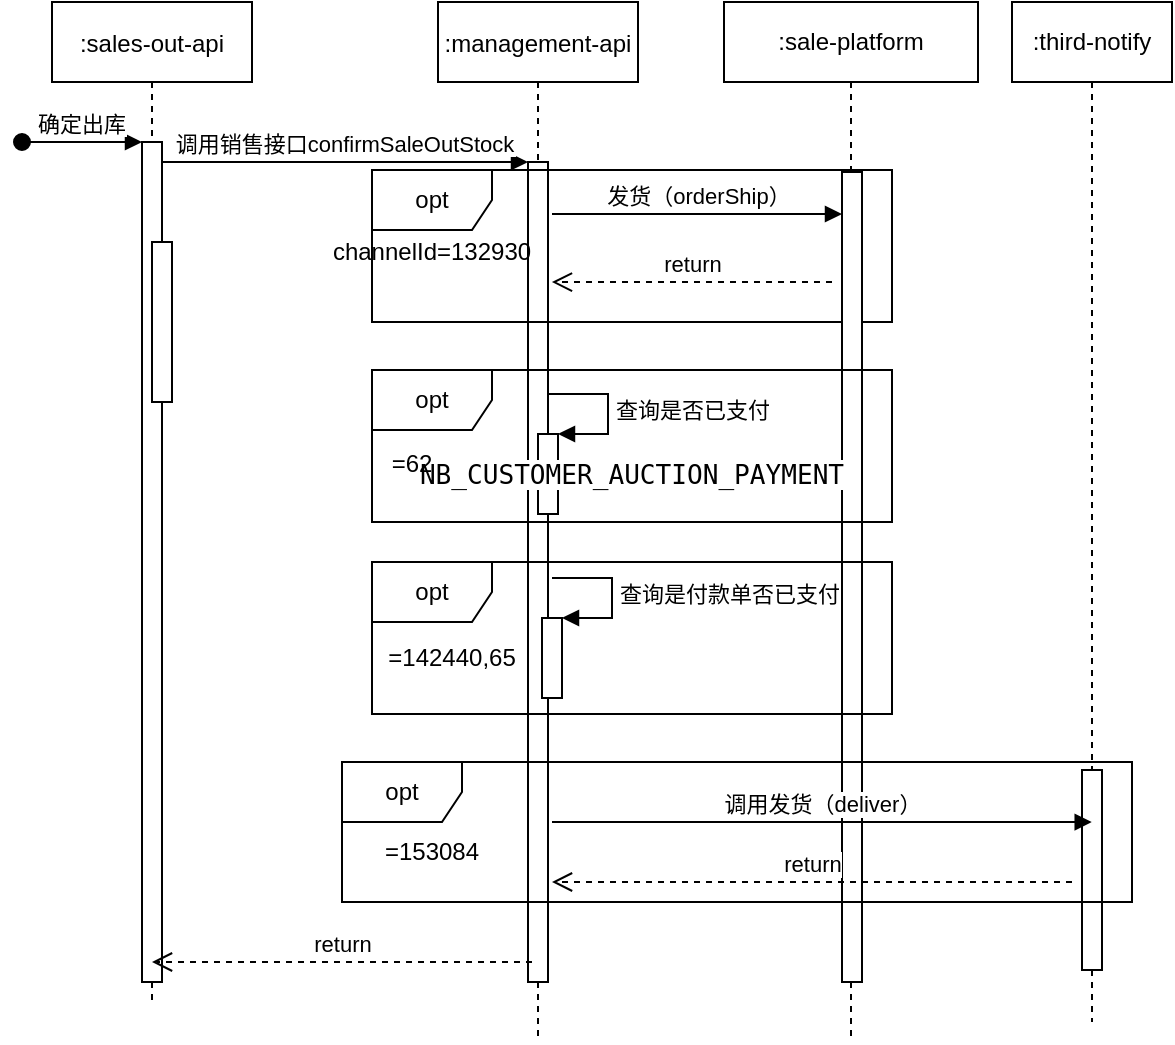 <mxfile version="20.8.14" type="github">
  <diagram id="kgpKYQtTHZ0yAKxKKP6v" name="Page-1">
    <mxGraphModel dx="1434" dy="764" grid="1" gridSize="10" guides="1" tooltips="1" connect="1" arrows="1" fold="1" page="1" pageScale="1" pageWidth="850" pageHeight="1100" math="0" shadow="0">
      <root>
        <mxCell id="0" />
        <mxCell id="1" parent="0" />
        <mxCell id="3nuBFxr9cyL0pnOWT2aG-1" value=":sales-out-api" style="shape=umlLifeline;perimeter=lifelinePerimeter;container=1;collapsible=0;recursiveResize=0;rounded=0;shadow=0;strokeWidth=1;" parent="1" vertex="1">
          <mxGeometry x="120" y="80" width="100" height="500" as="geometry" />
        </mxCell>
        <mxCell id="3nuBFxr9cyL0pnOWT2aG-2" value="" style="points=[];perimeter=orthogonalPerimeter;rounded=0;shadow=0;strokeWidth=1;" parent="3nuBFxr9cyL0pnOWT2aG-1" vertex="1">
          <mxGeometry x="45" y="70" width="10" height="420" as="geometry" />
        </mxCell>
        <mxCell id="3nuBFxr9cyL0pnOWT2aG-3" value="确定出库" style="verticalAlign=bottom;startArrow=oval;endArrow=block;startSize=8;shadow=0;strokeWidth=1;" parent="3nuBFxr9cyL0pnOWT2aG-1" target="3nuBFxr9cyL0pnOWT2aG-2" edge="1">
          <mxGeometry relative="1" as="geometry">
            <mxPoint x="-15" y="70" as="sourcePoint" />
          </mxGeometry>
        </mxCell>
        <mxCell id="3nuBFxr9cyL0pnOWT2aG-4" value="" style="points=[];perimeter=orthogonalPerimeter;rounded=0;shadow=0;strokeWidth=1;" parent="3nuBFxr9cyL0pnOWT2aG-1" vertex="1">
          <mxGeometry x="50" y="120" width="10" height="80" as="geometry" />
        </mxCell>
        <mxCell id="3nuBFxr9cyL0pnOWT2aG-5" value=":management-api" style="shape=umlLifeline;perimeter=lifelinePerimeter;container=1;collapsible=0;recursiveResize=0;rounded=0;shadow=0;strokeWidth=1;" parent="1" vertex="1">
          <mxGeometry x="313" y="80" width="100" height="520" as="geometry" />
        </mxCell>
        <mxCell id="3nuBFxr9cyL0pnOWT2aG-6" value="" style="points=[];perimeter=orthogonalPerimeter;rounded=0;shadow=0;strokeWidth=1;" parent="3nuBFxr9cyL0pnOWT2aG-5" vertex="1">
          <mxGeometry x="45" y="80" width="10" height="410" as="geometry" />
        </mxCell>
        <mxCell id="3nuBFxr9cyL0pnOWT2aG-8" value="调用销售接口confirmSaleOutStock" style="verticalAlign=bottom;endArrow=block;entryX=0;entryY=0;shadow=0;strokeWidth=1;" parent="1" source="3nuBFxr9cyL0pnOWT2aG-2" target="3nuBFxr9cyL0pnOWT2aG-6" edge="1">
          <mxGeometry relative="1" as="geometry">
            <mxPoint x="275" y="160" as="sourcePoint" />
            <mxPoint as="offset" />
          </mxGeometry>
        </mxCell>
        <mxCell id="QIZ9XhLgl4uB9v0lIU0x-1" value=":sale-platform" style="shape=umlLifeline;perimeter=lifelinePerimeter;whiteSpace=wrap;html=1;container=1;collapsible=0;recursiveResize=0;outlineConnect=0;" vertex="1" parent="1">
          <mxGeometry x="456" y="80" width="127" height="520" as="geometry" />
        </mxCell>
        <mxCell id="QIZ9XhLgl4uB9v0lIU0x-3" value="channelId=132930" style="text;html=1;strokeColor=none;fillColor=none;align=center;verticalAlign=middle;whiteSpace=wrap;rounded=0;" vertex="1" parent="1">
          <mxGeometry x="280" y="190" width="60" height="30" as="geometry" />
        </mxCell>
        <mxCell id="QIZ9XhLgl4uB9v0lIU0x-2" value="opt" style="shape=umlFrame;whiteSpace=wrap;html=1;" vertex="1" parent="1">
          <mxGeometry x="280" y="164" width="260" height="76" as="geometry" />
        </mxCell>
        <mxCell id="QIZ9XhLgl4uB9v0lIU0x-4" value="" style="html=1;points=[];perimeter=orthogonalPerimeter;" vertex="1" parent="1">
          <mxGeometry x="515" y="165" width="10" height="405" as="geometry" />
        </mxCell>
        <mxCell id="QIZ9XhLgl4uB9v0lIU0x-6" value="发货（orderShip）" style="html=1;verticalAlign=bottom;endArrow=block;rounded=0;" edge="1" parent="1" target="QIZ9XhLgl4uB9v0lIU0x-4">
          <mxGeometry width="80" relative="1" as="geometry">
            <mxPoint x="370" y="186" as="sourcePoint" />
            <mxPoint x="510" y="186" as="targetPoint" />
          </mxGeometry>
        </mxCell>
        <mxCell id="QIZ9XhLgl4uB9v0lIU0x-7" value="return" style="html=1;verticalAlign=bottom;endArrow=open;dashed=1;endSize=8;rounded=0;entryX=0.346;entryY=0.737;entryDx=0;entryDy=0;entryPerimeter=0;" edge="1" parent="1" target="QIZ9XhLgl4uB9v0lIU0x-2">
          <mxGeometry relative="1" as="geometry">
            <mxPoint x="510" y="220" as="sourcePoint" />
            <mxPoint x="430" y="220" as="targetPoint" />
          </mxGeometry>
        </mxCell>
        <mxCell id="QIZ9XhLgl4uB9v0lIU0x-8" value="opt" style="shape=umlFrame;whiteSpace=wrap;html=1;" vertex="1" parent="1">
          <mxGeometry x="280" y="264" width="260" height="76" as="geometry" />
        </mxCell>
        <mxCell id="QIZ9XhLgl4uB9v0lIU0x-9" value="" style="html=1;points=[];perimeter=orthogonalPerimeter;" vertex="1" parent="1">
          <mxGeometry x="363" y="296" width="10" height="40" as="geometry" />
        </mxCell>
        <mxCell id="QIZ9XhLgl4uB9v0lIU0x-10" value="查询是否已支付" style="edgeStyle=orthogonalEdgeStyle;html=1;align=left;spacingLeft=2;endArrow=block;rounded=0;entryX=1;entryY=0;" edge="1" target="QIZ9XhLgl4uB9v0lIU0x-9" parent="1">
          <mxGeometry relative="1" as="geometry">
            <mxPoint x="368" y="276" as="sourcePoint" />
            <Array as="points">
              <mxPoint x="398" y="276" />
            </Array>
          </mxGeometry>
        </mxCell>
        <mxCell id="QIZ9XhLgl4uB9v0lIU0x-11" value="&lt;pre style=&quot;background-color: rgb(255, 255, 255); font-family: &amp;quot;JetBrains Mono&amp;quot;, monospace; font-size: 9.8pt;&quot;&gt;NB_CUSTOMER_AUCTION_PAYMENT&lt;/pre&gt;" style="text;html=1;strokeColor=none;fillColor=none;align=center;verticalAlign=middle;whiteSpace=wrap;rounded=0;" vertex="1" parent="1">
          <mxGeometry x="380" y="301" width="60" height="30" as="geometry" />
        </mxCell>
        <mxCell id="QIZ9XhLgl4uB9v0lIU0x-13" value="=62" style="text;html=1;strokeColor=none;fillColor=none;align=center;verticalAlign=middle;whiteSpace=wrap;rounded=0;" vertex="1" parent="1">
          <mxGeometry x="270" y="296" width="60" height="30" as="geometry" />
        </mxCell>
        <mxCell id="QIZ9XhLgl4uB9v0lIU0x-14" value="opt" style="shape=umlFrame;whiteSpace=wrap;html=1;" vertex="1" parent="1">
          <mxGeometry x="280" y="360" width="260" height="76" as="geometry" />
        </mxCell>
        <mxCell id="QIZ9XhLgl4uB9v0lIU0x-24" value="" style="html=1;points=[];perimeter=orthogonalPerimeter;" vertex="1" parent="1">
          <mxGeometry x="365" y="388" width="10" height="40" as="geometry" />
        </mxCell>
        <mxCell id="QIZ9XhLgl4uB9v0lIU0x-25" value="查询是付款单否已支付" style="edgeStyle=orthogonalEdgeStyle;html=1;align=left;spacingLeft=2;endArrow=block;rounded=0;entryX=1;entryY=0;" edge="1" target="QIZ9XhLgl4uB9v0lIU0x-24" parent="1">
          <mxGeometry relative="1" as="geometry">
            <mxPoint x="370" y="368" as="sourcePoint" />
            <Array as="points">
              <mxPoint x="400" y="368" />
            </Array>
          </mxGeometry>
        </mxCell>
        <mxCell id="QIZ9XhLgl4uB9v0lIU0x-26" value="=142440,65" style="text;html=1;strokeColor=none;fillColor=none;align=center;verticalAlign=middle;whiteSpace=wrap;rounded=0;" vertex="1" parent="1">
          <mxGeometry x="290" y="393" width="60" height="30" as="geometry" />
        </mxCell>
        <mxCell id="QIZ9XhLgl4uB9v0lIU0x-27" value=":third-notify" style="shape=umlLifeline;perimeter=lifelinePerimeter;whiteSpace=wrap;html=1;container=1;collapsible=0;recursiveResize=0;outlineConnect=0;" vertex="1" parent="1">
          <mxGeometry x="600" y="80" width="80" height="510" as="geometry" />
        </mxCell>
        <mxCell id="QIZ9XhLgl4uB9v0lIU0x-28" value="" style="html=1;points=[];perimeter=orthogonalPerimeter;" vertex="1" parent="QIZ9XhLgl4uB9v0lIU0x-27">
          <mxGeometry x="35" y="384" width="10" height="100" as="geometry" />
        </mxCell>
        <mxCell id="QIZ9XhLgl4uB9v0lIU0x-29" value="opt" style="shape=umlFrame;whiteSpace=wrap;html=1;" vertex="1" parent="1">
          <mxGeometry x="265" y="460" width="395" height="70" as="geometry" />
        </mxCell>
        <mxCell id="QIZ9XhLgl4uB9v0lIU0x-31" value="调用发货（deliver）" style="html=1;verticalAlign=bottom;endArrow=block;rounded=0;entryX=0.949;entryY=0.429;entryDx=0;entryDy=0;entryPerimeter=0;" edge="1" parent="1" target="QIZ9XhLgl4uB9v0lIU0x-29">
          <mxGeometry x="0.001" width="80" relative="1" as="geometry">
            <mxPoint x="370" y="490" as="sourcePoint" />
            <mxPoint x="450" y="490" as="targetPoint" />
            <mxPoint as="offset" />
          </mxGeometry>
        </mxCell>
        <mxCell id="QIZ9XhLgl4uB9v0lIU0x-32" value="return" style="html=1;verticalAlign=bottom;endArrow=open;dashed=1;endSize=8;rounded=0;" edge="1" parent="1">
          <mxGeometry relative="1" as="geometry">
            <mxPoint x="630" y="520" as="sourcePoint" />
            <mxPoint x="370" y="520" as="targetPoint" />
          </mxGeometry>
        </mxCell>
        <mxCell id="QIZ9XhLgl4uB9v0lIU0x-33" value="return" style="html=1;verticalAlign=bottom;endArrow=open;dashed=1;endSize=8;rounded=0;" edge="1" parent="1" target="3nuBFxr9cyL0pnOWT2aG-1">
          <mxGeometry relative="1" as="geometry">
            <mxPoint x="360" y="560" as="sourcePoint" />
            <mxPoint x="280" y="560" as="targetPoint" />
          </mxGeometry>
        </mxCell>
        <mxCell id="QIZ9XhLgl4uB9v0lIU0x-34" value="=153084" style="text;html=1;strokeColor=none;fillColor=none;align=center;verticalAlign=middle;whiteSpace=wrap;rounded=0;" vertex="1" parent="1">
          <mxGeometry x="280" y="490" width="60" height="30" as="geometry" />
        </mxCell>
      </root>
    </mxGraphModel>
  </diagram>
</mxfile>
